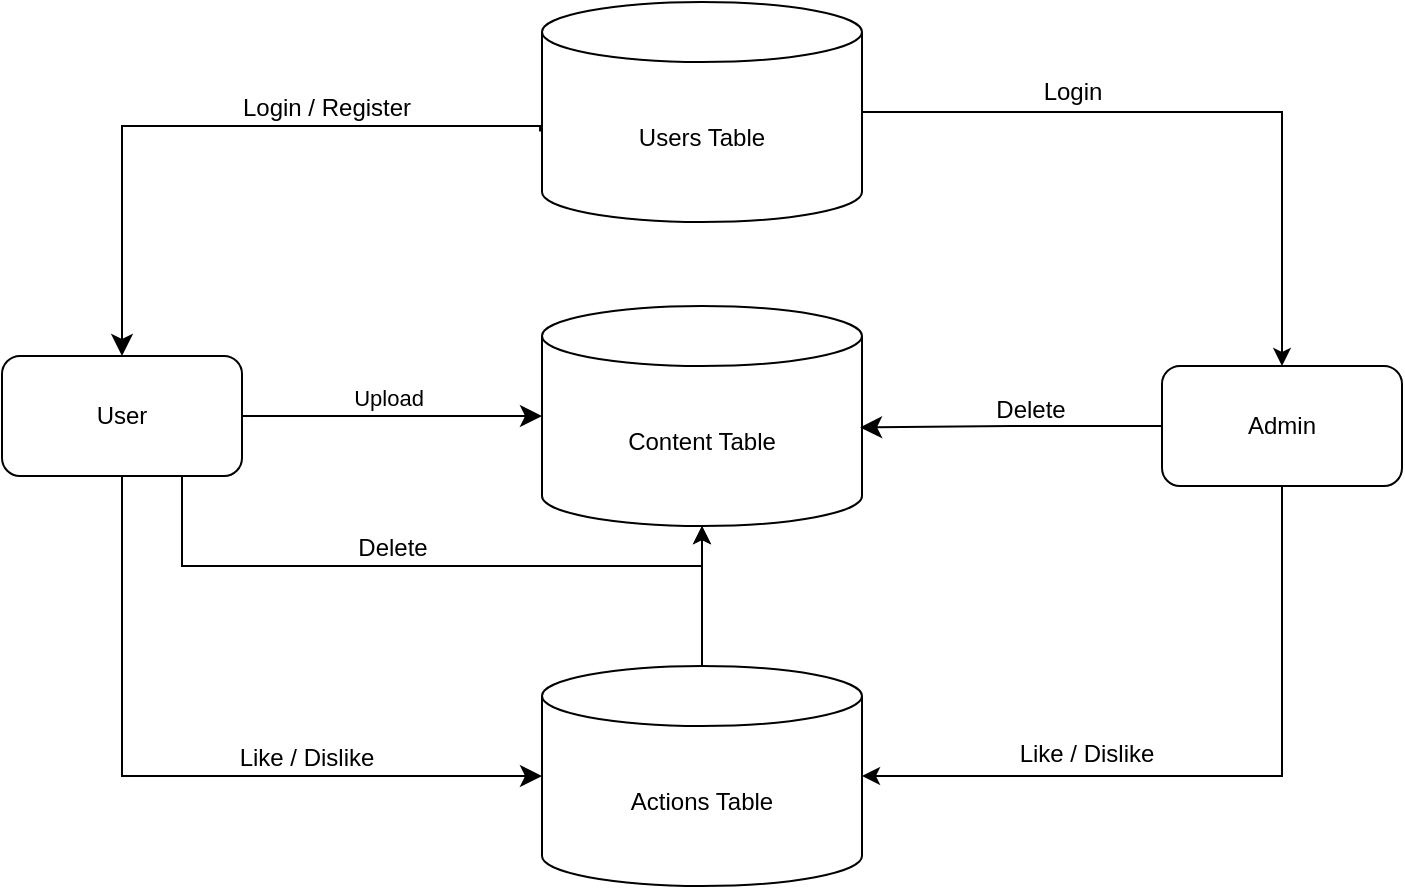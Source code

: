 <mxfile version="24.0.2" type="device">
  <diagram name="Page-1" id="97916047-d0de-89f5-080d-49f4d83e522f">
    <mxGraphModel dx="1026" dy="531" grid="1" gridSize="10" guides="1" tooltips="1" connect="1" arrows="1" fold="1" page="1" pageScale="1.5" pageWidth="1169" pageHeight="827" background="none" math="0" shadow="0">
      <root>
        <mxCell id="0" />
        <mxCell id="1" parent="0" />
        <mxCell id="1lQeRE7lXD1x9lntRKUU-55" value="Users Table" style="shape=cylinder3;whiteSpace=wrap;html=1;boundedLbl=1;backgroundOutline=1;size=15;" vertex="1" parent="1">
          <mxGeometry x="720" y="518" width="160" height="110" as="geometry" />
        </mxCell>
        <mxCell id="1lQeRE7lXD1x9lntRKUU-56" value="Content Table" style="shape=cylinder3;whiteSpace=wrap;html=1;boundedLbl=1;backgroundOutline=1;size=15;" vertex="1" parent="1">
          <mxGeometry x="720" y="670" width="160" height="110" as="geometry" />
        </mxCell>
        <mxCell id="1lQeRE7lXD1x9lntRKUU-57" value="Actions Table" style="shape=cylinder3;whiteSpace=wrap;html=1;boundedLbl=1;backgroundOutline=1;size=15;" vertex="1" parent="1">
          <mxGeometry x="720" y="850" width="160" height="110" as="geometry" />
        </mxCell>
        <mxCell id="1lQeRE7lXD1x9lntRKUU-58" value="User" style="rounded=1;whiteSpace=wrap;html=1;" vertex="1" parent="1">
          <mxGeometry x="450" y="695" width="120" height="60" as="geometry" />
        </mxCell>
        <mxCell id="1lQeRE7lXD1x9lntRKUU-59" value="Admin" style="rounded=1;whiteSpace=wrap;html=1;" vertex="1" parent="1">
          <mxGeometry x="1030" y="700" width="120" height="60" as="geometry" />
        </mxCell>
        <mxCell id="1lQeRE7lXD1x9lntRKUU-63" value="" style="edgeStyle=elbowEdgeStyle;elbow=vertical;endArrow=classic;html=1;curved=0;rounded=0;endSize=8;startSize=8;entryX=0;entryY=0.5;entryDx=0;entryDy=0;entryPerimeter=0;" edge="1" parent="1" source="1lQeRE7lXD1x9lntRKUU-58" target="1lQeRE7lXD1x9lntRKUU-56">
          <mxGeometry width="50" height="50" relative="1" as="geometry">
            <mxPoint x="570" y="775" as="sourcePoint" />
            <mxPoint x="710" y="850" as="targetPoint" />
          </mxGeometry>
        </mxCell>
        <mxCell id="1lQeRE7lXD1x9lntRKUU-64" value="Upload" style="edgeLabel;html=1;align=center;verticalAlign=middle;resizable=0;points=[];" vertex="1" connectable="0" parent="1lQeRE7lXD1x9lntRKUU-63">
          <mxGeometry x="-0.036" y="-1" relative="1" as="geometry">
            <mxPoint y="-10" as="offset" />
          </mxGeometry>
        </mxCell>
        <mxCell id="1lQeRE7lXD1x9lntRKUU-65" value="" style="edgeStyle=elbowEdgeStyle;elbow=horizontal;endArrow=classic;html=1;curved=0;rounded=0;endSize=8;startSize=8;entryX=0;entryY=0.5;entryDx=0;entryDy=0;entryPerimeter=0;" edge="1" parent="1" source="1lQeRE7lXD1x9lntRKUU-58" target="1lQeRE7lXD1x9lntRKUU-57">
          <mxGeometry width="50" height="50" relative="1" as="geometry">
            <mxPoint x="510" y="805" as="sourcePoint" />
            <mxPoint x="510" y="825.711" as="targetPoint" />
            <Array as="points">
              <mxPoint x="510" y="850" />
            </Array>
          </mxGeometry>
        </mxCell>
        <mxCell id="1lQeRE7lXD1x9lntRKUU-66" value="Like / Dislike" style="text;html=1;align=center;verticalAlign=middle;resizable=0;points=[];autosize=1;strokeColor=none;fillColor=none;spacing=2;spacingTop=-9;" vertex="1" parent="1">
          <mxGeometry x="557" y="890" width="90" height="20" as="geometry" />
        </mxCell>
        <mxCell id="1lQeRE7lXD1x9lntRKUU-75" value="" style="group" vertex="1" connectable="0" parent="1">
          <mxGeometry x="557" y="556" width="110" height="30" as="geometry" />
        </mxCell>
        <mxCell id="1lQeRE7lXD1x9lntRKUU-67" value="" style="edgeStyle=elbowEdgeStyle;elbow=vertical;endArrow=classic;html=1;curved=0;rounded=0;endSize=8;startSize=8;entryX=0.5;entryY=0;entryDx=0;entryDy=0;exitX=-0.006;exitY=0.589;exitDx=0;exitDy=0;exitPerimeter=0;" edge="1" parent="1lQeRE7lXD1x9lntRKUU-75" source="1lQeRE7lXD1x9lntRKUU-55" target="1lQeRE7lXD1x9lntRKUU-58">
          <mxGeometry width="50" height="50" relative="1" as="geometry">
            <mxPoint x="92.289" y="39" as="sourcePoint" />
            <mxPoint x="92.289" y="-11" as="targetPoint" />
            <Array as="points">
              <mxPoint x="53" y="24" />
            </Array>
          </mxGeometry>
        </mxCell>
        <mxCell id="1lQeRE7lXD1x9lntRKUU-68" value="Login / Register" style="text;html=1;align=center;verticalAlign=middle;resizable=0;points=[];autosize=1;strokeColor=none;fillColor=none;" vertex="1" parent="1lQeRE7lXD1x9lntRKUU-75">
          <mxGeometry width="110" height="30" as="geometry" />
        </mxCell>
        <mxCell id="1lQeRE7lXD1x9lntRKUU-76" value="" style="group" vertex="1" connectable="0" parent="1">
          <mxGeometry x="960" y="548" width="50" height="30" as="geometry" />
        </mxCell>
        <mxCell id="1lQeRE7lXD1x9lntRKUU-73" style="edgeStyle=orthogonalEdgeStyle;rounded=0;orthogonalLoop=1;jettySize=auto;html=1;" edge="1" parent="1lQeRE7lXD1x9lntRKUU-76" source="1lQeRE7lXD1x9lntRKUU-55" target="1lQeRE7lXD1x9lntRKUU-59">
          <mxGeometry relative="1" as="geometry" />
        </mxCell>
        <mxCell id="1lQeRE7lXD1x9lntRKUU-74" value="Login" style="text;html=1;align=center;verticalAlign=middle;resizable=0;points=[];autosize=1;strokeColor=none;fillColor=none;" vertex="1" parent="1lQeRE7lXD1x9lntRKUU-76">
          <mxGeometry width="50" height="30" as="geometry" />
        </mxCell>
        <mxCell id="1lQeRE7lXD1x9lntRKUU-77" style="edgeStyle=orthogonalEdgeStyle;rounded=0;orthogonalLoop=1;jettySize=auto;html=1;entryX=0.5;entryY=1;entryDx=0;entryDy=0;entryPerimeter=0;" edge="1" parent="1" source="1lQeRE7lXD1x9lntRKUU-57" target="1lQeRE7lXD1x9lntRKUU-56">
          <mxGeometry relative="1" as="geometry" />
        </mxCell>
        <mxCell id="1lQeRE7lXD1x9lntRKUU-80" value="" style="group" vertex="1" connectable="0" parent="1">
          <mxGeometry x="947" y="879" width="143" height="30" as="geometry" />
        </mxCell>
        <mxCell id="1lQeRE7lXD1x9lntRKUU-78" style="edgeStyle=orthogonalEdgeStyle;rounded=0;orthogonalLoop=1;jettySize=auto;html=1;entryX=1;entryY=0.5;entryDx=0;entryDy=0;entryPerimeter=0;" edge="1" parent="1lQeRE7lXD1x9lntRKUU-80" source="1lQeRE7lXD1x9lntRKUU-59" target="1lQeRE7lXD1x9lntRKUU-57">
          <mxGeometry relative="1" as="geometry">
            <Array as="points">
              <mxPoint x="143" y="26" />
            </Array>
          </mxGeometry>
        </mxCell>
        <mxCell id="1lQeRE7lXD1x9lntRKUU-79" value="Like / Dislike" style="text;html=1;align=center;verticalAlign=middle;resizable=0;points=[];autosize=1;strokeColor=none;fillColor=none;" vertex="1" parent="1lQeRE7lXD1x9lntRKUU-80">
          <mxGeometry width="90" height="30" as="geometry" />
        </mxCell>
        <mxCell id="1lQeRE7lXD1x9lntRKUU-81" value="" style="group" vertex="1" connectable="0" parent="1">
          <mxGeometry x="540" y="776" width="260" height="30" as="geometry" />
        </mxCell>
        <mxCell id="1lQeRE7lXD1x9lntRKUU-71" style="edgeStyle=orthogonalEdgeStyle;rounded=0;orthogonalLoop=1;jettySize=auto;html=1;exitX=0.75;exitY=1;exitDx=0;exitDy=0;entryX=0.5;entryY=1;entryDx=0;entryDy=0;entryPerimeter=0;" edge="1" parent="1lQeRE7lXD1x9lntRKUU-81" source="1lQeRE7lXD1x9lntRKUU-58" target="1lQeRE7lXD1x9lntRKUU-56">
          <mxGeometry relative="1" as="geometry">
            <Array as="points">
              <mxPoint y="24" />
              <mxPoint x="260" y="24" />
            </Array>
          </mxGeometry>
        </mxCell>
        <mxCell id="1lQeRE7lXD1x9lntRKUU-72" value="Delete" style="text;html=1;align=center;verticalAlign=middle;resizable=0;points=[];autosize=1;strokeColor=none;fillColor=none;" vertex="1" parent="1lQeRE7lXD1x9lntRKUU-81">
          <mxGeometry x="75" width="60" height="30" as="geometry" />
        </mxCell>
        <mxCell id="1lQeRE7lXD1x9lntRKUU-82" value="" style="group" vertex="1" connectable="0" parent="1">
          <mxGeometry x="934" y="707" width="60" height="30" as="geometry" />
        </mxCell>
        <mxCell id="1lQeRE7lXD1x9lntRKUU-69" value="" style="edgeStyle=elbowEdgeStyle;elbow=horizontal;endArrow=classic;html=1;curved=0;rounded=0;endSize=8;startSize=8;entryX=0.994;entryY=0.552;entryDx=0;entryDy=0;entryPerimeter=0;" edge="1" parent="1lQeRE7lXD1x9lntRKUU-82" source="1lQeRE7lXD1x9lntRKUU-59" target="1lQeRE7lXD1x9lntRKUU-56">
          <mxGeometry width="50" height="50" relative="1" as="geometry">
            <mxPoint x="25.289" y="68" as="sourcePoint" />
            <mxPoint x="25.289" y="18" as="targetPoint" />
          </mxGeometry>
        </mxCell>
        <mxCell id="1lQeRE7lXD1x9lntRKUU-70" value="Delete" style="text;html=1;align=center;verticalAlign=middle;resizable=0;points=[];autosize=1;strokeColor=none;fillColor=none;" vertex="1" parent="1lQeRE7lXD1x9lntRKUU-82">
          <mxGeometry width="60" height="30" as="geometry" />
        </mxCell>
      </root>
    </mxGraphModel>
  </diagram>
</mxfile>
